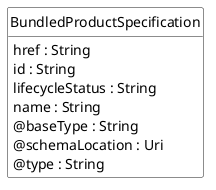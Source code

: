 @startuml
hide circle
hide methods
hide stereotype
show <<Enumeration>> stereotype
skinparam class {
   BackgroundColor<<Enumeration>> #E6F5F7
   BackgroundColor<<Ref>> #FFFFE0
   BackgroundColor<<Pivot>> #FFFFFFF
   BackgroundColor<<SimpleType>> #E2F0DA
   BackgroundColor #FCF2E3
}

class BundledProductSpecification <<Pivot>> {
    href : String
    id : String
    lifecycleStatus : String
    name : String
    @baseType : String
    @schemaLocation : Uri
    @type : String
}


@enduml